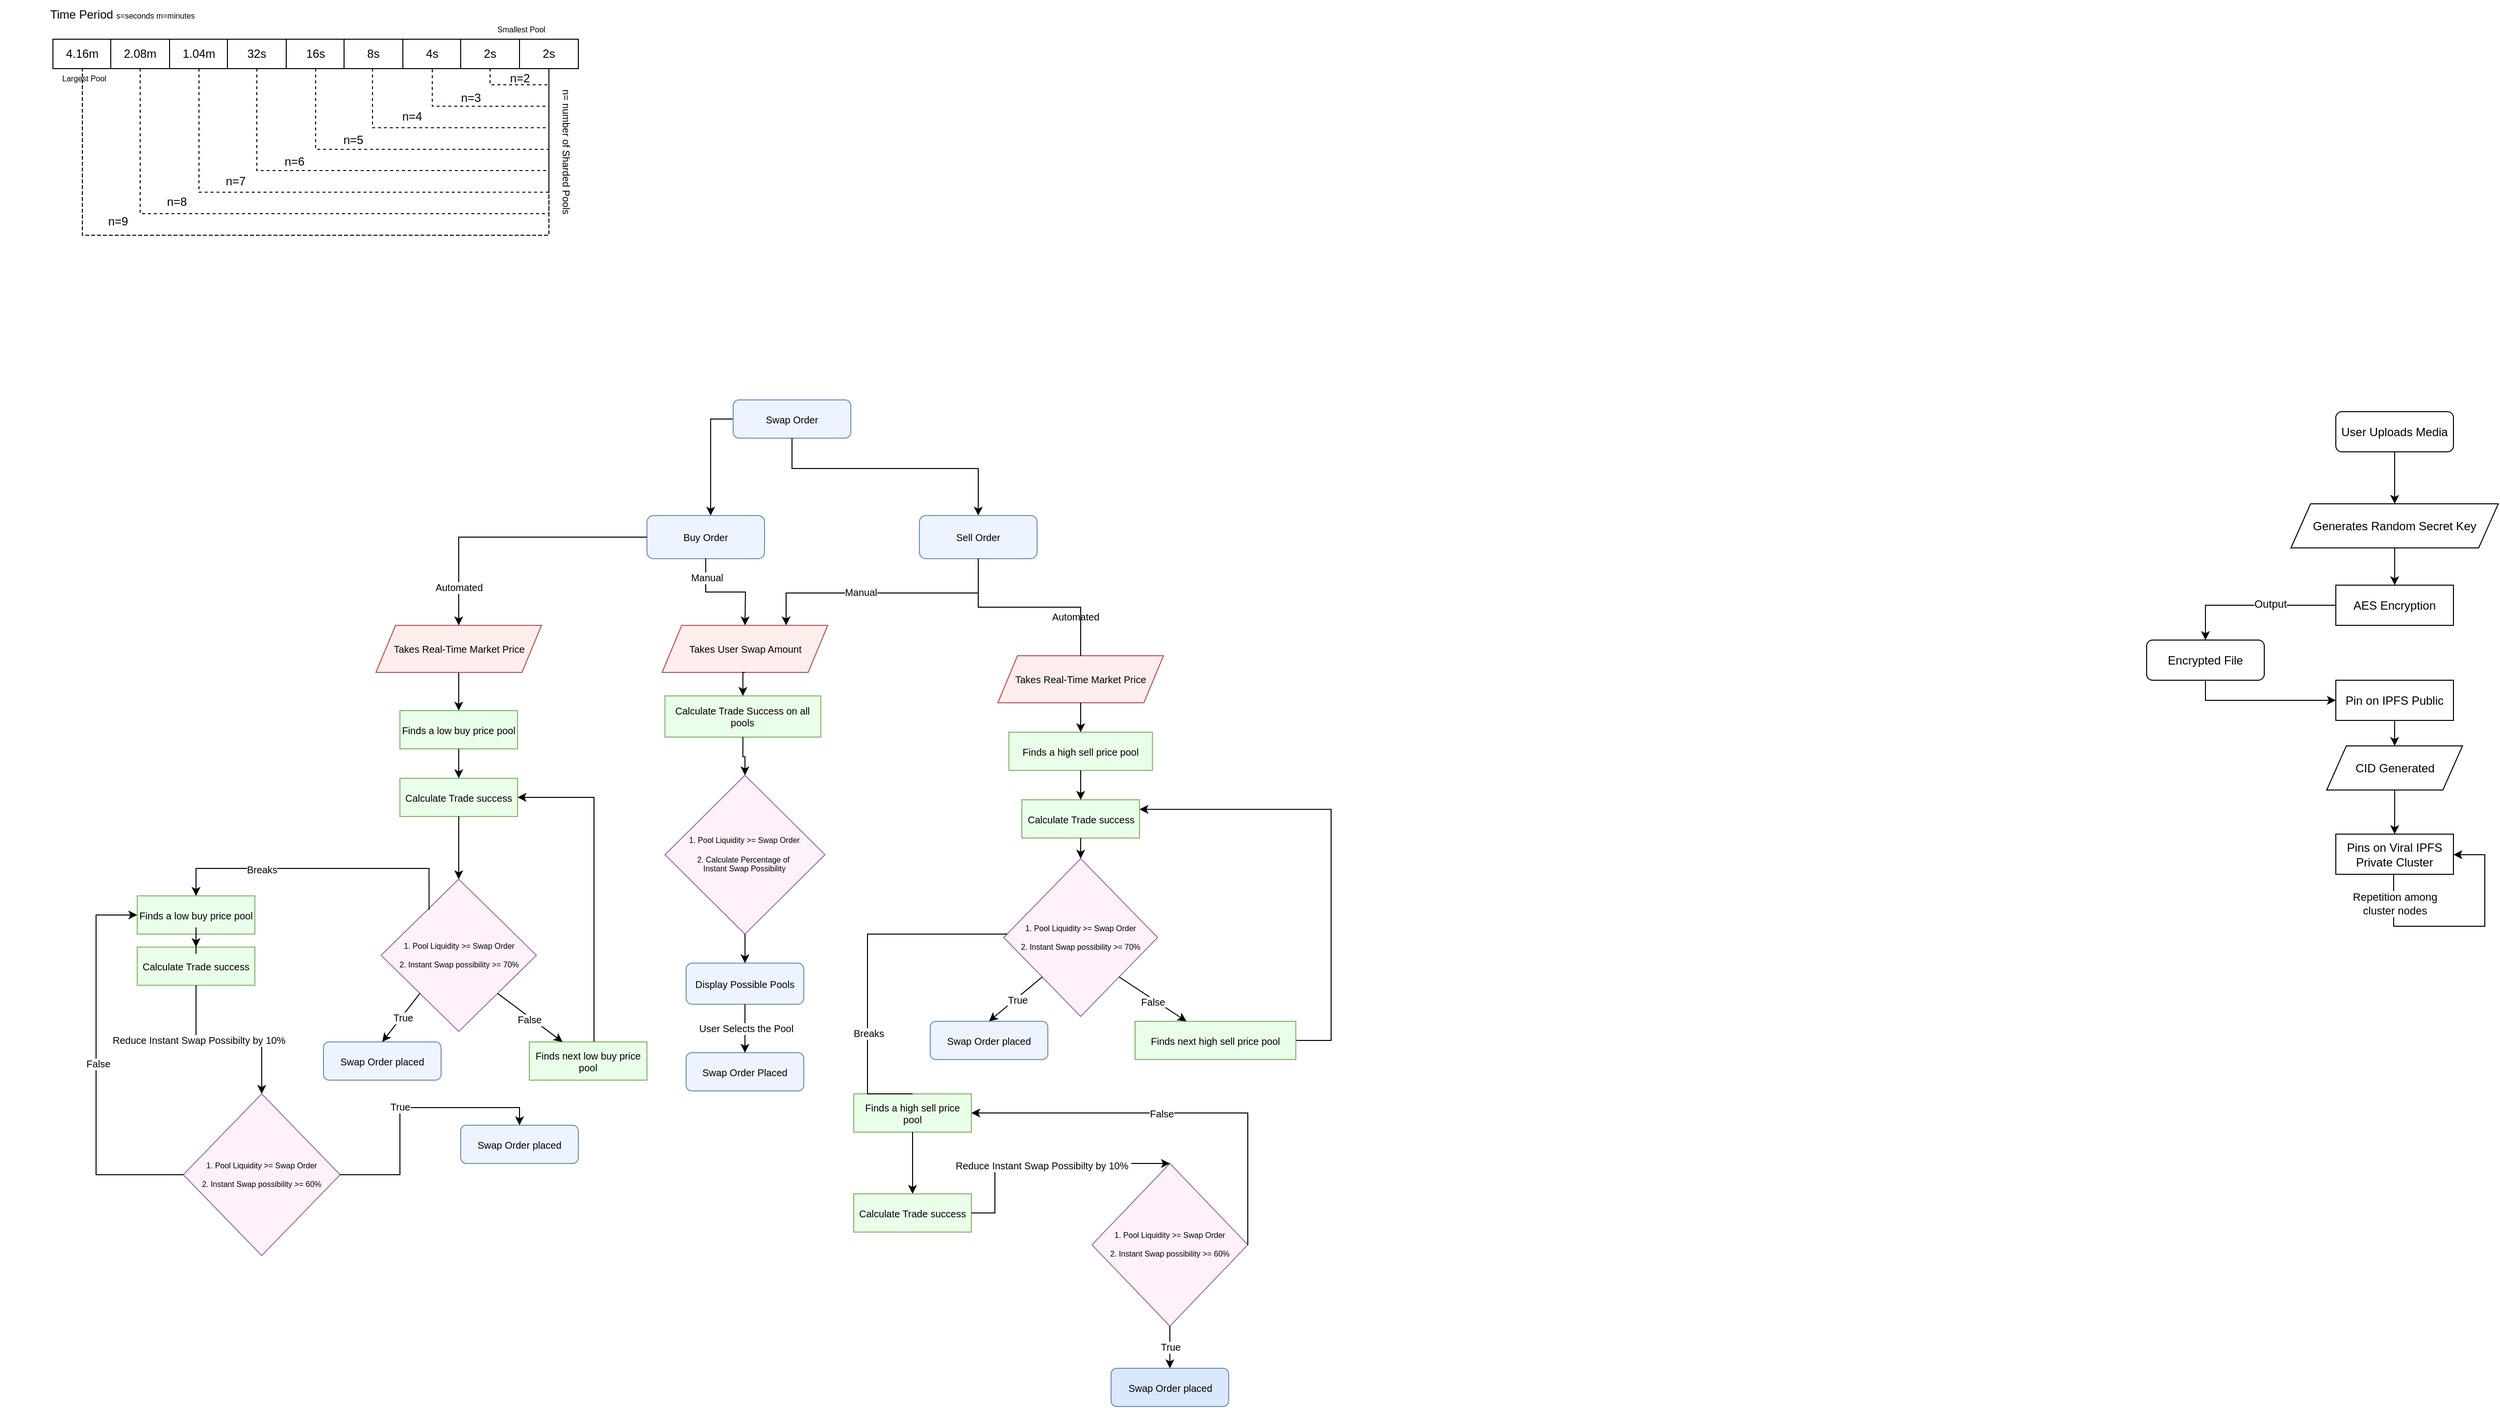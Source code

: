 <mxfile version="16.5.1" type="device"><diagram id="J2kwJdKi-ulCL18LsPcU" name="Page-1"><mxGraphModel dx="1577" dy="992" grid="0" gridSize="10" guides="1" tooltips="1" connect="1" arrows="1" fold="1" page="1" pageScale="1" pageWidth="10000" pageHeight="10000" math="0" shadow="0"><root><mxCell id="0"/><mxCell id="1" parent="0"/><mxCell id="p6wsTPxF0RV3t22LhQW4-65" value="4.16m" style="text;html=1;strokeColor=default;fillColor=default;align=center;verticalAlign=middle;whiteSpace=wrap;rounded=0;" parent="1" vertex="1"><mxGeometry x="254" y="230" width="60" height="30" as="geometry"/></mxCell><mxCell id="p6wsTPxF0RV3t22LhQW4-66" value="2.08m" style="text;html=1;strokeColor=default;fillColor=default;align=center;verticalAlign=middle;whiteSpace=wrap;rounded=0;" parent="1" vertex="1"><mxGeometry x="313" y="230" width="60" height="30" as="geometry"/></mxCell><mxCell id="p6wsTPxF0RV3t22LhQW4-67" value="1.04m" style="text;html=1;strokeColor=default;fillColor=default;align=center;verticalAlign=middle;whiteSpace=wrap;rounded=0;" parent="1" vertex="1"><mxGeometry x="373" y="230" width="60" height="30" as="geometry"/></mxCell><mxCell id="p6wsTPxF0RV3t22LhQW4-68" value="32s" style="text;html=1;strokeColor=default;fillColor=default;align=center;verticalAlign=middle;whiteSpace=wrap;rounded=0;" parent="1" vertex="1"><mxGeometry x="432" y="230" width="60" height="30" as="geometry"/></mxCell><mxCell id="p6wsTPxF0RV3t22LhQW4-69" value="16s" style="text;html=1;strokeColor=default;fillColor=default;align=center;verticalAlign=middle;whiteSpace=wrap;rounded=0;" parent="1" vertex="1"><mxGeometry x="492" y="230" width="60" height="30" as="geometry"/></mxCell><mxCell id="p6wsTPxF0RV3t22LhQW4-70" value="8s" style="text;html=1;strokeColor=default;fillColor=default;align=center;verticalAlign=middle;whiteSpace=wrap;rounded=0;" parent="1" vertex="1"><mxGeometry x="551" y="230" width="60" height="30" as="geometry"/></mxCell><mxCell id="p6wsTPxF0RV3t22LhQW4-71" value="4s" style="text;html=1;align=center;verticalAlign=middle;whiteSpace=wrap;rounded=0;fillColor=default;strokeColor=default;" parent="1" vertex="1"><mxGeometry x="611" y="230" width="60" height="30" as="geometry"/></mxCell><mxCell id="p6wsTPxF0RV3t22LhQW4-72" value="2s" style="text;html=1;strokeColor=default;fillColor=default;align=center;verticalAlign=middle;whiteSpace=wrap;rounded=0;" parent="1" vertex="1"><mxGeometry x="670" y="230" width="60" height="30" as="geometry"/></mxCell><mxCell id="p6wsTPxF0RV3t22LhQW4-73" value="2s" style="text;html=1;strokeColor=default;fillColor=default;align=center;verticalAlign=middle;whiteSpace=wrap;rounded=0;" parent="1" vertex="1"><mxGeometry x="730" y="230" width="60" height="30" as="geometry"/></mxCell><mxCell id="p6wsTPxF0RV3t22LhQW4-78" value="Time Period&amp;nbsp;&lt;font style=&quot;font-size: 8px&quot;&gt;s=seconds m=minutes&lt;/font&gt;" style="text;html=1;strokeColor=none;fillColor=none;align=center;verticalAlign=middle;whiteSpace=wrap;rounded=0;" parent="1" vertex="1"><mxGeometry x="200" y="190" width="250" height="30" as="geometry"/></mxCell><mxCell id="p6wsTPxF0RV3t22LhQW4-98" value="n= number of Sharded Pools" style="text;html=1;strokeColor=none;fillColor=none;align=center;verticalAlign=middle;whiteSpace=wrap;rounded=0;rotation=90;fontSize=10;" parent="1" vertex="1"><mxGeometry x="688" y="330" width="180" height="30" as="geometry"/></mxCell><mxCell id="p6wsTPxF0RV3t22LhQW4-101" value="Largest Pool" style="text;html=1;strokeColor=none;fillColor=none;align=center;verticalAlign=middle;whiteSpace=wrap;rounded=0;fontSize=8;rotation=0;" parent="1" vertex="1"><mxGeometry x="256" y="255.0" width="60" height="30" as="geometry"/></mxCell><mxCell id="p6wsTPxF0RV3t22LhQW4-102" value="Smallest Pool" style="text;html=1;strokeColor=none;fillColor=none;align=center;verticalAlign=middle;whiteSpace=wrap;rounded=0;fontSize=8;rotation=0;" parent="1" vertex="1"><mxGeometry x="702" y="205" width="60" height="30" as="geometry"/></mxCell><mxCell id="p6wsTPxF0RV3t22LhQW4-105" value="" style="group;strokeColor=default;dashed=1;container=0;" parent="1" vertex="1" connectable="0"><mxGeometry x="284" y="260" width="476" height="170" as="geometry"/></mxCell><mxCell id="p6wsTPxF0RV3t22LhQW4-93" style="edgeStyle=orthogonalEdgeStyle;rounded=0;sketch=0;orthogonalLoop=1;jettySize=auto;html=1;entryX=0.5;entryY=1;entryDx=0;entryDy=0;shadow=0;endArrow=none;endFill=0;dashed=1;" parent="1" source="p6wsTPxF0RV3t22LhQW4-65" target="p6wsTPxF0RV3t22LhQW4-73" edge="1"><mxGeometry relative="1" as="geometry"><Array as="points"><mxPoint x="284" y="430"/><mxPoint x="760" y="430"/></Array></mxGeometry></mxCell><mxCell id="p6wsTPxF0RV3t22LhQW4-92" style="edgeStyle=orthogonalEdgeStyle;rounded=0;sketch=0;orthogonalLoop=1;jettySize=auto;html=1;entryX=0.5;entryY=1;entryDx=0;entryDy=0;shadow=0;endArrow=none;endFill=0;dashed=1;" parent="1" source="p6wsTPxF0RV3t22LhQW4-66" target="p6wsTPxF0RV3t22LhQW4-73" edge="1"><mxGeometry relative="1" as="geometry"><Array as="points"><mxPoint x="343" y="408.065"/><mxPoint x="760" y="408.065"/></Array></mxGeometry></mxCell><mxCell id="p6wsTPxF0RV3t22LhQW4-91" style="edgeStyle=orthogonalEdgeStyle;rounded=0;sketch=0;orthogonalLoop=1;jettySize=auto;html=1;entryX=0.5;entryY=1;entryDx=0;entryDy=0;shadow=0;endArrow=none;endFill=0;dashed=1;" parent="1" source="p6wsTPxF0RV3t22LhQW4-67" target="p6wsTPxF0RV3t22LhQW4-73" edge="1"><mxGeometry relative="1" as="geometry"><Array as="points"><mxPoint x="403" y="386.129"/><mxPoint x="760" y="386.129"/></Array></mxGeometry></mxCell><mxCell id="p6wsTPxF0RV3t22LhQW4-89" style="edgeStyle=orthogonalEdgeStyle;rounded=0;orthogonalLoop=1;jettySize=auto;html=1;endArrow=none;endFill=0;shadow=0;sketch=0;entryX=0.5;entryY=1;entryDx=0;entryDy=0;dashed=1;" parent="1" source="p6wsTPxF0RV3t22LhQW4-68" target="p6wsTPxF0RV3t22LhQW4-73" edge="1"><mxGeometry relative="1" as="geometry"><mxPoint x="760" y="221.613" as="targetPoint"/><Array as="points"><mxPoint x="462" y="363.962"/><mxPoint x="760" y="363.962"/></Array></mxGeometry></mxCell><mxCell id="p6wsTPxF0RV3t22LhQW4-86" style="edgeStyle=orthogonalEdgeStyle;rounded=0;orthogonalLoop=1;jettySize=auto;html=1;endArrow=none;endFill=0;shadow=0;sketch=0;entryX=0.5;entryY=1;entryDx=0;entryDy=0;dashed=1;" parent="1" source="p6wsTPxF0RV3t22LhQW4-69" target="p6wsTPxF0RV3t22LhQW4-73" edge="1"><mxGeometry relative="1" as="geometry"><mxPoint x="760" y="221.613" as="targetPoint"/><Array as="points"><mxPoint x="522" y="342.385"/><mxPoint x="760" y="342.385"/></Array></mxGeometry></mxCell><mxCell id="p6wsTPxF0RV3t22LhQW4-83" style="edgeStyle=orthogonalEdgeStyle;rounded=0;orthogonalLoop=1;jettySize=auto;html=1;entryX=0.5;entryY=1;entryDx=0;entryDy=0;endArrow=none;endFill=0;shadow=0;sketch=0;dashed=1;" parent="1" source="p6wsTPxF0RV3t22LhQW4-70" target="p6wsTPxF0RV3t22LhQW4-73" edge="1"><mxGeometry relative="1" as="geometry"><Array as="points"><mxPoint x="580" y="320.323"/><mxPoint x="760" y="320.323"/></Array></mxGeometry></mxCell><mxCell id="p6wsTPxF0RV3t22LhQW4-79" style="edgeStyle=orthogonalEdgeStyle;rounded=0;orthogonalLoop=1;jettySize=auto;html=1;entryX=0.5;entryY=1;entryDx=0;entryDy=0;endArrow=none;endFill=0;dashed=1;" parent="1" source="p6wsTPxF0RV3t22LhQW4-73" target="p6wsTPxF0RV3t22LhQW4-72" edge="1"><mxGeometry relative="1" as="geometry"><Array as="points"><mxPoint x="760" y="276.452"/><mxPoint x="700" y="276.452"/></Array></mxGeometry></mxCell><mxCell id="p6wsTPxF0RV3t22LhQW4-81" style="edgeStyle=orthogonalEdgeStyle;rounded=0;orthogonalLoop=1;jettySize=auto;html=1;entryX=0.5;entryY=1;entryDx=0;entryDy=0;endArrow=none;endFill=0;shadow=0;sketch=0;dashed=1;" parent="1" source="p6wsTPxF0RV3t22LhQW4-73" target="p6wsTPxF0RV3t22LhQW4-71" edge="1"><mxGeometry relative="1" as="geometry"><Array as="points"><mxPoint x="760" y="298.387"/><mxPoint x="641" y="298.387"/></Array></mxGeometry></mxCell><mxCell id="p6wsTPxF0RV3t22LhQW4-80" value="n=2" style="text;html=1;align=center;verticalAlign=middle;resizable=0;points=[];autosize=1;strokeColor=none;fillColor=none;" parent="1" vertex="1"><mxGeometry x="710" y="260" width="40" height="20" as="geometry"/></mxCell><mxCell id="p6wsTPxF0RV3t22LhQW4-82" value="n=3" style="text;html=1;align=center;verticalAlign=middle;resizable=0;points=[];autosize=1;strokeColor=none;fillColor=none;" parent="1" vertex="1"><mxGeometry x="660" y="279.614" width="40" height="20" as="geometry"/></mxCell><mxCell id="p6wsTPxF0RV3t22LhQW4-84" value="n=4" style="text;html=1;align=center;verticalAlign=middle;resizable=0;points=[];autosize=1;strokeColor=none;fillColor=none;" parent="1" vertex="1"><mxGeometry x="600" y="299.232" width="40" height="20" as="geometry"/></mxCell><mxCell id="p6wsTPxF0RV3t22LhQW4-87" value="n=5" style="text;html=1;align=center;verticalAlign=middle;resizable=0;points=[];autosize=1;strokeColor=none;fillColor=none;" parent="1" vertex="1"><mxGeometry x="540" y="323.191" width="40" height="20" as="geometry"/></mxCell><mxCell id="p6wsTPxF0RV3t22LhQW4-94" value="n=7" style="text;html=1;align=center;verticalAlign=middle;resizable=0;points=[];autosize=1;strokeColor=none;fillColor=none;" parent="1" vertex="1"><mxGeometry x="420" y="364.617" width="40" height="20" as="geometry"/></mxCell><mxCell id="p6wsTPxF0RV3t22LhQW4-95" value="n=6" style="text;html=1;align=center;verticalAlign=middle;resizable=0;points=[];autosize=1;strokeColor=none;fillColor=none;" parent="1" vertex="1"><mxGeometry x="480" y="345.001" width="40" height="20" as="geometry"/></mxCell><mxCell id="p6wsTPxF0RV3t22LhQW4-96" value="n=8" style="text;html=1;align=center;verticalAlign=middle;resizable=0;points=[];autosize=1;strokeColor=none;fillColor=none;" parent="1" vertex="1"><mxGeometry x="360" y="385.536" width="40" height="20" as="geometry"/></mxCell><mxCell id="p6wsTPxF0RV3t22LhQW4-97" value="n=9" style="text;html=1;align=center;verticalAlign=middle;resizable=0;points=[];autosize=1;strokeColor=none;fillColor=none;" parent="1" vertex="1"><mxGeometry x="300" y="406.336" width="40" height="20" as="geometry"/></mxCell><mxCell id="42P4s3bJFds0Ov3ZE4D--145" value="" style="group" parent="1" vertex="1" connectable="0"><mxGeometry x="298" y="598" width="1260" height="1027" as="geometry"/></mxCell><mxCell id="42P4s3bJFds0Ov3ZE4D--1" value="&lt;span style=&quot;font-size: 10px&quot;&gt;Buy Order&lt;/span&gt;" style="rounded=1;whiteSpace=wrap;html=1;fillColor=#EDF4FF;strokeColor=#6c8ebf;" parent="42P4s3bJFds0Ov3ZE4D--145" vertex="1"><mxGeometry x="562" y="118" width="120" height="44" as="geometry"/></mxCell><mxCell id="42P4s3bJFds0Ov3ZE4D--11" style="edgeStyle=orthogonalEdgeStyle;rounded=0;orthogonalLoop=1;jettySize=auto;html=1;fontSize=10;startArrow=classic;startFill=1;endArrow=none;endFill=0;" parent="42P4s3bJFds0Ov3ZE4D--145" target="42P4s3bJFds0Ov3ZE4D--1" edge="1"><mxGeometry relative="1" as="geometry"><mxPoint x="662.03" y="230" as="sourcePoint"/></mxGeometry></mxCell><mxCell id="42P4s3bJFds0Ov3ZE4D--13" value="Manual" style="edgeLabel;html=1;align=center;verticalAlign=middle;resizable=0;points=[];fontSize=10;" parent="42P4s3bJFds0Ov3ZE4D--11" vertex="1" connectable="0"><mxGeometry x="-0.652" relative="1" as="geometry"><mxPoint x="-40" y="-30" as="offset"/></mxGeometry></mxCell><mxCell id="42P4s3bJFds0Ov3ZE4D--14" value="Finds a low buy price pool" style="rounded=0;whiteSpace=wrap;html=1;fontSize=10;fillColor=#EAFFE9;strokeColor=#82b366;" parent="42P4s3bJFds0Ov3ZE4D--145" vertex="1"><mxGeometry x="310" y="317" width="120" height="39" as="geometry"/></mxCell><mxCell id="42P4s3bJFds0Ov3ZE4D--20" style="edgeStyle=elbowEdgeStyle;rounded=0;orthogonalLoop=1;jettySize=auto;html=1;fontSize=10;startArrow=none;startFill=0;endArrow=classic;endFill=1;" parent="42P4s3bJFds0Ov3ZE4D--145" source="42P4s3bJFds0Ov3ZE4D--18" target="42P4s3bJFds0Ov3ZE4D--1" edge="1"><mxGeometry relative="1" as="geometry"><mxPoint x="622" y="118" as="targetPoint"/><Array as="points"><mxPoint x="627" y="65"/></Array></mxGeometry></mxCell><mxCell id="42P4s3bJFds0Ov3ZE4D--18" value="Swap Order" style="rounded=1;whiteSpace=wrap;html=1;fontSize=10;fillColor=#EDF4FF;strokeColor=#6c8ebf;" parent="42P4s3bJFds0Ov3ZE4D--145" vertex="1"><mxGeometry x="650" width="120" height="39" as="geometry"/></mxCell><mxCell id="42P4s3bJFds0Ov3ZE4D--23" value="&lt;span style=&quot;font-size: 10px&quot;&gt;Sell Order&lt;/span&gt;" style="rounded=1;whiteSpace=wrap;html=1;fillColor=#EDF4FF;strokeColor=#6c8ebf;" parent="42P4s3bJFds0Ov3ZE4D--145" vertex="1"><mxGeometry x="840" y="118" width="120" height="44" as="geometry"/></mxCell><mxCell id="42P4s3bJFds0Ov3ZE4D--25" style="edgeStyle=orthogonalEdgeStyle;rounded=0;orthogonalLoop=1;jettySize=auto;html=1;fontSize=10;startArrow=none;startFill=0;endArrow=classic;endFill=1;elbow=vertical;" parent="42P4s3bJFds0Ov3ZE4D--145" source="42P4s3bJFds0Ov3ZE4D--18" target="42P4s3bJFds0Ov3ZE4D--23" edge="1"><mxGeometry relative="1" as="geometry"><Array as="points"><mxPoint x="710" y="70"/><mxPoint x="900" y="70"/></Array></mxGeometry></mxCell><mxCell id="42P4s3bJFds0Ov3ZE4D--26" value="Calculate Trade success" style="rounded=0;whiteSpace=wrap;html=1;fontSize=10;fillColor=#EAFFE9;strokeColor=#82b366;" parent="42P4s3bJFds0Ov3ZE4D--145" vertex="1"><mxGeometry x="310" y="386" width="120" height="39" as="geometry"/></mxCell><mxCell id="42P4s3bJFds0Ov3ZE4D--28" style="rounded=0;orthogonalLoop=1;jettySize=auto;html=1;fontSize=10;startArrow=none;startFill=0;endArrow=classic;endFill=1;" parent="42P4s3bJFds0Ov3ZE4D--145" source="42P4s3bJFds0Ov3ZE4D--14" target="42P4s3bJFds0Ov3ZE4D--26" edge="1"><mxGeometry relative="1" as="geometry"/></mxCell><mxCell id="42P4s3bJFds0Ov3ZE4D--37" value="Swap Order placed" style="rounded=1;whiteSpace=wrap;html=1;fontSize=10;fillColor=#EDF4FF;strokeColor=#6c8ebf;" parent="42P4s3bJFds0Ov3ZE4D--145" vertex="1"><mxGeometry x="232" y="655" width="120" height="39" as="geometry"/></mxCell><mxCell id="42P4s3bJFds0Ov3ZE4D--39" style="edgeStyle=orthogonalEdgeStyle;rounded=0;orthogonalLoop=1;jettySize=auto;html=1;entryX=1;entryY=0.5;entryDx=0;entryDy=0;fontSize=10;startArrow=none;startFill=0;endArrow=classic;endFill=1;elbow=vertical;exitX=0.5;exitY=0;exitDx=0;exitDy=0;" parent="42P4s3bJFds0Ov3ZE4D--145" source="42P4s3bJFds0Ov3ZE4D--38" target="42P4s3bJFds0Ov3ZE4D--26" edge="1"><mxGeometry relative="1" as="geometry"><Array as="points"><mxPoint x="502" y="675"/><mxPoint x="508" y="675"/><mxPoint x="508" y="406"/></Array></mxGeometry></mxCell><mxCell id="42P4s3bJFds0Ov3ZE4D--38" value="Finds next low buy price pool" style="rounded=0;whiteSpace=wrap;html=1;fontSize=10;fillColor=#EAFFE9;strokeColor=#82b366;" parent="42P4s3bJFds0Ov3ZE4D--145" vertex="1"><mxGeometry x="442" y="655" width="120" height="39" as="geometry"/></mxCell><mxCell id="42P4s3bJFds0Ov3ZE4D--51" value="Finds a low buy price pool" style="rounded=0;whiteSpace=wrap;html=1;fontSize=10;fillColor=#EAFFE9;strokeColor=#82b366;" parent="42P4s3bJFds0Ov3ZE4D--145" vertex="1"><mxGeometry x="42" y="506" width="120" height="39" as="geometry"/></mxCell><mxCell id="42P4s3bJFds0Ov3ZE4D--54" value="Calculate Trade success" style="rounded=0;whiteSpace=wrap;html=1;fontSize=10;fillColor=#EAFFE9;strokeColor=#82b366;" parent="42P4s3bJFds0Ov3ZE4D--145" vertex="1"><mxGeometry x="42" y="558.25" width="120" height="39" as="geometry"/></mxCell><mxCell id="42P4s3bJFds0Ov3ZE4D--63" value="" style="edgeStyle=orthogonalEdgeStyle;rounded=0;orthogonalLoop=1;jettySize=auto;html=1;fontSize=6;startArrow=none;startFill=0;endArrow=classic;endFill=1;elbow=vertical;" parent="42P4s3bJFds0Ov3ZE4D--145" source="42P4s3bJFds0Ov3ZE4D--51" target="42P4s3bJFds0Ov3ZE4D--54" edge="1"><mxGeometry relative="1" as="geometry"/></mxCell><mxCell id="42P4s3bJFds0Ov3ZE4D--59" value="Swap Order placed" style="rounded=1;whiteSpace=wrap;html=1;fontSize=10;fillColor=#EDF4FF;strokeColor=#6c8ebf;" parent="42P4s3bJFds0Ov3ZE4D--145" vertex="1"><mxGeometry x="372" y="740" width="120" height="39" as="geometry"/></mxCell><mxCell id="42P4s3bJFds0Ov3ZE4D--72" value="Calculate Trade Success on all pools" style="rounded=0;whiteSpace=wrap;html=1;fontSize=10;fillColor=#EAFFE9;strokeColor=#82b366;" parent="42P4s3bJFds0Ov3ZE4D--145" vertex="1"><mxGeometry x="580.38" y="302" width="159" height="42" as="geometry"/></mxCell><mxCell id="42P4s3bJFds0Ov3ZE4D--75" value="Display Possible Pools" style="rounded=1;whiteSpace=wrap;html=1;fontSize=10;fillColor=#EDF4FF;strokeColor=#6c8ebf;" parent="42P4s3bJFds0Ov3ZE4D--145" vertex="1"><mxGeometry x="602" y="574.67" width="120" height="42" as="geometry"/></mxCell><mxCell id="42P4s3bJFds0Ov3ZE4D--79" value="Swap Order Placed" style="whiteSpace=wrap;html=1;fontSize=10;rounded=1;fillColor=#EDF4FF;strokeColor=#6c8ebf;" parent="42P4s3bJFds0Ov3ZE4D--145" vertex="1"><mxGeometry x="602" y="666" width="120" height="39" as="geometry"/></mxCell><mxCell id="42P4s3bJFds0Ov3ZE4D--80" value="" style="edgeStyle=orthogonalEdgeStyle;rounded=0;orthogonalLoop=1;jettySize=auto;html=1;fontSize=6;startArrow=none;startFill=0;endArrow=classic;endFill=1;elbow=vertical;" parent="42P4s3bJFds0Ov3ZE4D--145" source="42P4s3bJFds0Ov3ZE4D--75" target="42P4s3bJFds0Ov3ZE4D--79" edge="1"><mxGeometry relative="1" as="geometry"/></mxCell><mxCell id="42P4s3bJFds0Ov3ZE4D--81" value="User Selects the Pool" style="edgeLabel;html=1;align=center;verticalAlign=middle;resizable=0;points=[];fontSize=10;" parent="42P4s3bJFds0Ov3ZE4D--80" vertex="1" connectable="0"><mxGeometry x="-0.01" y="1" relative="1" as="geometry"><mxPoint as="offset"/></mxGeometry></mxCell><mxCell id="42P4s3bJFds0Ov3ZE4D--87" value="Automated" style="edgeLabel;html=1;align=center;verticalAlign=middle;resizable=0;points=[];fontSize=10;" parent="42P4s3bJFds0Ov3ZE4D--145" vertex="1" connectable="0"><mxGeometry x="999" y="221.003" as="geometry"/></mxCell><mxCell id="42P4s3bJFds0Ov3ZE4D--94" value="Finds a high sell price pool" style="rounded=0;whiteSpace=wrap;html=1;fontSize=10;fillColor=#EAFFE9;strokeColor=#82b366;" parent="42P4s3bJFds0Ov3ZE4D--145" vertex="1"><mxGeometry x="931.25" y="339" width="146.5" height="39" as="geometry"/></mxCell><mxCell id="42P4s3bJFds0Ov3ZE4D--100" value="Calculate Trade success" style="rounded=0;whiteSpace=wrap;html=1;fontSize=10;fillColor=#EAFFE9;strokeColor=#82b366;" parent="42P4s3bJFds0Ov3ZE4D--145" vertex="1"><mxGeometry x="944.5" y="408" width="120" height="39" as="geometry"/></mxCell><mxCell id="42P4s3bJFds0Ov3ZE4D--93" style="rounded=0;orthogonalLoop=1;jettySize=auto;html=1;fontSize=10;startArrow=none;startFill=0;endArrow=classic;endFill=1;" parent="42P4s3bJFds0Ov3ZE4D--145" source="42P4s3bJFds0Ov3ZE4D--94" target="42P4s3bJFds0Ov3ZE4D--100" edge="1"><mxGeometry relative="1" as="geometry"/></mxCell><mxCell id="42P4s3bJFds0Ov3ZE4D--101" value="Swap Order placed" style="rounded=1;whiteSpace=wrap;html=1;fontSize=10;fillColor=#EDF4FF;strokeColor=#6c8ebf;" parent="42P4s3bJFds0Ov3ZE4D--145" vertex="1"><mxGeometry x="851" y="634" width="120" height="39" as="geometry"/></mxCell><mxCell id="42P4s3bJFds0Ov3ZE4D--143" style="edgeStyle=orthogonalEdgeStyle;rounded=0;orthogonalLoop=1;jettySize=auto;html=1;entryX=1;entryY=0.25;entryDx=0;entryDy=0;fontSize=8;startArrow=none;startFill=0;endArrow=classic;endFill=1;elbow=vertical;" parent="42P4s3bJFds0Ov3ZE4D--145" source="42P4s3bJFds0Ov3ZE4D--103" target="42P4s3bJFds0Ov3ZE4D--100" edge="1"><mxGeometry relative="1" as="geometry"><Array as="points"><mxPoint x="1260" y="654"/><mxPoint x="1260" y="418"/></Array></mxGeometry></mxCell><mxCell id="42P4s3bJFds0Ov3ZE4D--103" value="Finds next high sell price pool" style="rounded=0;whiteSpace=wrap;html=1;fontSize=10;fillColor=#EAFFE9;strokeColor=#82b366;" parent="42P4s3bJFds0Ov3ZE4D--145" vertex="1"><mxGeometry x="1060" y="634" width="164" height="39" as="geometry"/></mxCell><mxCell id="42P4s3bJFds0Ov3ZE4D--111" value="Finds a high sell price pool" style="rounded=0;whiteSpace=wrap;html=1;fontSize=10;fillColor=#EAFFE9;strokeColor=#82b366;" parent="42P4s3bJFds0Ov3ZE4D--145" vertex="1"><mxGeometry x="773" y="708" width="120" height="39" as="geometry"/></mxCell><mxCell id="42P4s3bJFds0Ov3ZE4D--114" value="Calculate Trade success" style="rounded=0;whiteSpace=wrap;html=1;fontSize=10;fillColor=#EAFFE9;strokeColor=#82b366;" parent="42P4s3bJFds0Ov3ZE4D--145" vertex="1"><mxGeometry x="773" y="810" width="120" height="39" as="geometry"/></mxCell><mxCell id="42P4s3bJFds0Ov3ZE4D--110" value="" style="edgeStyle=orthogonalEdgeStyle;rounded=0;orthogonalLoop=1;jettySize=auto;html=1;fontSize=6;startArrow=none;startFill=0;endArrow=classic;endFill=1;elbow=vertical;" parent="42P4s3bJFds0Ov3ZE4D--145" source="42P4s3bJFds0Ov3ZE4D--111" target="42P4s3bJFds0Ov3ZE4D--114" edge="1"><mxGeometry relative="1" as="geometry"/></mxCell><mxCell id="42P4s3bJFds0Ov3ZE4D--117" value="Swap Order placed" style="rounded=1;whiteSpace=wrap;html=1;fontSize=10;fillColor=#dae8fc;strokeColor=#6c8ebf;" parent="42P4s3bJFds0Ov3ZE4D--145" vertex="1"><mxGeometry x="1035.5" y="988" width="120" height="39" as="geometry"/></mxCell><mxCell id="42P4s3bJFds0Ov3ZE4D--130" style="edgeStyle=orthogonalEdgeStyle;rounded=0;orthogonalLoop=1;jettySize=auto;html=1;entryX=0.5;entryY=0;entryDx=0;entryDy=0;fontSize=10;startArrow=none;startFill=0;endArrow=classic;endFill=1;elbow=vertical;" parent="42P4s3bJFds0Ov3ZE4D--145" source="42P4s3bJFds0Ov3ZE4D--129" target="42P4s3bJFds0Ov3ZE4D--14" edge="1"><mxGeometry relative="1" as="geometry"/></mxCell><mxCell id="42P4s3bJFds0Ov3ZE4D--129" value="&lt;span&gt;Takes Real-Time Market Price&lt;/span&gt;" style="shape=parallelogram;perimeter=parallelogramPerimeter;whiteSpace=wrap;html=1;fixedSize=1;rounded=0;fontSize=10;fillColor=#FFEDED;strokeColor=#b85450;" parent="42P4s3bJFds0Ov3ZE4D--145" vertex="1"><mxGeometry x="285.5" y="230" width="169" height="48" as="geometry"/></mxCell><mxCell id="42P4s3bJFds0Ov3ZE4D--7" style="edgeStyle=orthogonalEdgeStyle;rounded=0;orthogonalLoop=1;jettySize=auto;html=1;fontSize=10;entryX=0.5;entryY=0;entryDx=0;entryDy=0;" parent="42P4s3bJFds0Ov3ZE4D--145" source="42P4s3bJFds0Ov3ZE4D--1" target="42P4s3bJFds0Ov3ZE4D--129" edge="1"><mxGeometry relative="1" as="geometry"><mxPoint x="370" y="243" as="targetPoint"/></mxGeometry></mxCell><mxCell id="42P4s3bJFds0Ov3ZE4D--9" value="Automated" style="edgeLabel;html=1;align=center;verticalAlign=middle;resizable=0;points=[];fontSize=10;" parent="42P4s3bJFds0Ov3ZE4D--7" vertex="1" connectable="0"><mxGeometry x="0.722" relative="1" as="geometry"><mxPoint as="offset"/></mxGeometry></mxCell><mxCell id="42P4s3bJFds0Ov3ZE4D--131" value="&lt;div style=&quot;font-size: 8px&quot;&gt;&lt;font style=&quot;font-size: 8px&quot;&gt;1. Pool Liquidity &amp;gt;= Swap Order&lt;/font&gt;&lt;/div&gt;&lt;div style=&quot;font-size: 8px&quot;&gt;&lt;font style=&quot;font-size: 8px&quot;&gt;&lt;br&gt;&lt;/font&gt;&lt;/div&gt;&lt;div style=&quot;font-size: 8px&quot;&gt;&lt;font style=&quot;font-size: 8px&quot;&gt;2. Instant Swap possibility &amp;gt;= 70%&lt;/font&gt;&lt;/div&gt;" style="rhombus;whiteSpace=wrap;html=1;rounded=0;fontSize=10;align=center;fillColor=#FFF1FA;strokeColor=#9673a6;" parent="42P4s3bJFds0Ov3ZE4D--145" vertex="1"><mxGeometry x="290.75" y="489" width="158.5" height="155.33" as="geometry"/></mxCell><mxCell id="42P4s3bJFds0Ov3ZE4D--41" value="" style="edgeStyle=orthogonalEdgeStyle;rounded=0;orthogonalLoop=1;jettySize=auto;html=1;fontSize=10;startArrow=none;startFill=0;endArrow=classic;endFill=1;elbow=vertical;entryX=0.5;entryY=0;entryDx=0;entryDy=0;" parent="42P4s3bJFds0Ov3ZE4D--145" source="42P4s3bJFds0Ov3ZE4D--26" target="42P4s3bJFds0Ov3ZE4D--131" edge="1"><mxGeometry relative="1" as="geometry"><mxPoint x="370" y="452.0" as="targetPoint"/></mxGeometry></mxCell><mxCell id="42P4s3bJFds0Ov3ZE4D--31" style="edgeStyle=none;rounded=0;orthogonalLoop=1;jettySize=auto;html=1;fontSize=10;startArrow=none;startFill=0;endArrow=classic;endFill=1;exitX=0;exitY=1;exitDx=0;exitDy=0;entryX=0.5;entryY=0;entryDx=0;entryDy=0;" parent="42P4s3bJFds0Ov3ZE4D--145" source="42P4s3bJFds0Ov3ZE4D--131" target="42P4s3bJFds0Ov3ZE4D--37" edge="1"><mxGeometry relative="1" as="geometry"><mxPoint x="276" y="557" as="targetPoint"/><mxPoint x="340.0" y="497.5" as="sourcePoint"/></mxGeometry></mxCell><mxCell id="42P4s3bJFds0Ov3ZE4D--34" value="True" style="edgeLabel;html=1;align=center;verticalAlign=middle;resizable=0;points=[];fontSize=10;" parent="42P4s3bJFds0Ov3ZE4D--31" vertex="1" connectable="0"><mxGeometry x="-0.035" y="1" relative="1" as="geometry"><mxPoint as="offset"/></mxGeometry></mxCell><mxCell id="42P4s3bJFds0Ov3ZE4D--32" style="edgeStyle=none;rounded=0;orthogonalLoop=1;jettySize=auto;html=1;fontSize=10;startArrow=none;startFill=0;endArrow=classic;endFill=1;exitX=1;exitY=1;exitDx=0;exitDy=0;" parent="42P4s3bJFds0Ov3ZE4D--145" source="42P4s3bJFds0Ov3ZE4D--131" target="42P4s3bJFds0Ov3ZE4D--38" edge="1"><mxGeometry relative="1" as="geometry"><mxPoint x="451" y="562" as="targetPoint"/><mxPoint x="400.0" y="497.5" as="sourcePoint"/></mxGeometry></mxCell><mxCell id="42P4s3bJFds0Ov3ZE4D--35" value="False" style="edgeLabel;html=1;align=center;verticalAlign=middle;resizable=0;points=[];fontSize=10;" parent="42P4s3bJFds0Ov3ZE4D--32" vertex="1" connectable="0"><mxGeometry x="0.016" y="-2" relative="1" as="geometry"><mxPoint as="offset"/></mxGeometry></mxCell><mxCell id="42P4s3bJFds0Ov3ZE4D--46" style="edgeStyle=orthogonalEdgeStyle;rounded=0;orthogonalLoop=1;jettySize=auto;html=1;fontSize=6;startArrow=none;startFill=0;endArrow=classic;endFill=1;elbow=vertical;entryX=0.5;entryY=0;entryDx=0;entryDy=0;exitX=0.309;exitY=0.202;exitDx=0;exitDy=0;exitPerimeter=0;" parent="42P4s3bJFds0Ov3ZE4D--145" source="42P4s3bJFds0Ov3ZE4D--131" target="42P4s3bJFds0Ov3ZE4D--51" edge="1"><mxGeometry relative="1" as="geometry"><mxPoint x="164" y="627.0" as="targetPoint"/><mxPoint x="337" y="478" as="sourcePoint"/><Array as="points"><mxPoint x="340" y="478"/><mxPoint x="102" y="478"/></Array></mxGeometry></mxCell><mxCell id="42P4s3bJFds0Ov3ZE4D--49" value="Breaks" style="edgeLabel;html=1;align=center;verticalAlign=middle;resizable=0;points=[];fontSize=10;" parent="42P4s3bJFds0Ov3ZE4D--46" vertex="1" connectable="0"><mxGeometry x="0.383" y="1" relative="1" as="geometry"><mxPoint as="offset"/></mxGeometry></mxCell><mxCell id="42P4s3bJFds0Ov3ZE4D--132" value="&lt;div style=&quot;font-size: 8px&quot;&gt;&lt;div&gt;1. Pool Liquidity &amp;gt;= Swap Order&lt;/div&gt;&lt;div&gt;&lt;br&gt;&lt;/div&gt;&lt;div&gt;2. Instant Swap possibility &amp;gt;= 60%&lt;/div&gt;&lt;/div&gt;" style="rhombus;whiteSpace=wrap;html=1;rounded=0;fontSize=10;align=center;fillColor=#FFF1FA;strokeColor=#9673a6;" parent="42P4s3bJFds0Ov3ZE4D--145" vertex="1"><mxGeometry x="89" y="708" width="160" height="165" as="geometry"/></mxCell><mxCell id="42P4s3bJFds0Ov3ZE4D--64" value="" style="edgeStyle=orthogonalEdgeStyle;rounded=0;orthogonalLoop=1;jettySize=auto;html=1;fontSize=6;startArrow=none;startFill=0;endArrow=classic;endFill=1;elbow=vertical;entryX=0;entryY=0.5;entryDx=0;entryDy=0;exitX=0;exitY=0.5;exitDx=0;exitDy=0;" parent="42P4s3bJFds0Ov3ZE4D--145" source="42P4s3bJFds0Ov3ZE4D--132" target="42P4s3bJFds0Ov3ZE4D--51" edge="1"><mxGeometry relative="1" as="geometry"><mxPoint x="188" y="787.452" as="sourcePoint"/><Array as="points"><mxPoint y="790"/><mxPoint y="526"/></Array></mxGeometry></mxCell><mxCell id="42P4s3bJFds0Ov3ZE4D--65" value="False" style="edgeLabel;html=1;align=center;verticalAlign=middle;resizable=0;points=[];fontSize=10;" parent="42P4s3bJFds0Ov3ZE4D--64" vertex="1" connectable="0"><mxGeometry x="0.069" relative="1" as="geometry"><mxPoint x="2" y="9" as="offset"/></mxGeometry></mxCell><mxCell id="42P4s3bJFds0Ov3ZE4D--61" value="" style="edgeStyle=orthogonalEdgeStyle;rounded=0;orthogonalLoop=1;jettySize=auto;html=1;fontSize=6;startArrow=none;startFill=0;endArrow=classic;endFill=1;elbow=vertical;entryX=0.5;entryY=0;entryDx=0;entryDy=0;" parent="42P4s3bJFds0Ov3ZE4D--145" source="42P4s3bJFds0Ov3ZE4D--54" target="42P4s3bJFds0Ov3ZE4D--132" edge="1"><mxGeometry relative="1" as="geometry"><mxPoint x="102" y="627" as="targetPoint"/></mxGeometry></mxCell><mxCell id="42P4s3bJFds0Ov3ZE4D--62" value="Reduce Instant Swap Possibilty by 10%&amp;nbsp;" style="edgeLabel;html=1;align=center;verticalAlign=middle;resizable=0;points=[];fontSize=10;" parent="42P4s3bJFds0Ov3ZE4D--61" vertex="1" connectable="0"><mxGeometry x="-0.337" relative="1" as="geometry"><mxPoint as="offset"/></mxGeometry></mxCell><mxCell id="42P4s3bJFds0Ov3ZE4D--55" style="edgeStyle=orthogonalEdgeStyle;rounded=0;orthogonalLoop=1;jettySize=auto;html=1;fontSize=10;startArrow=none;startFill=0;endArrow=classic;endFill=1;exitX=1;exitY=0.5;exitDx=0;exitDy=0;entryX=0.5;entryY=0;entryDx=0;entryDy=0;" parent="42P4s3bJFds0Ov3ZE4D--145" source="42P4s3bJFds0Ov3ZE4D--132" target="42P4s3bJFds0Ov3ZE4D--59" edge="1"><mxGeometry relative="1" as="geometry"><mxPoint x="12.5" y="718" as="targetPoint"/><mxPoint x="102" y="672.5" as="sourcePoint"/><Array as="points"><mxPoint x="310" y="790"/><mxPoint x="310" y="722"/><mxPoint x="432" y="722"/></Array></mxGeometry></mxCell><mxCell id="42P4s3bJFds0Ov3ZE4D--56" value="True" style="edgeLabel;html=1;align=center;verticalAlign=middle;resizable=0;points=[];fontSize=10;" parent="42P4s3bJFds0Ov3ZE4D--55" vertex="1" connectable="0"><mxGeometry x="-0.035" y="1" relative="1" as="geometry"><mxPoint x="-1" as="offset"/></mxGeometry></mxCell><mxCell id="42P4s3bJFds0Ov3ZE4D--133" value="Takes User Swap Amount" style="shape=parallelogram;perimeter=parallelogramPerimeter;whiteSpace=wrap;html=1;fixedSize=1;rounded=0;fontSize=10;fillColor=#FFEDED;strokeColor=#b85450;" parent="42P4s3bJFds0Ov3ZE4D--145" vertex="1"><mxGeometry x="577.5" y="230" width="169" height="48" as="geometry"/></mxCell><mxCell id="42P4s3bJFds0Ov3ZE4D--127" style="edgeStyle=orthogonalEdgeStyle;rounded=0;orthogonalLoop=1;jettySize=auto;html=1;entryX=0.75;entryY=0;entryDx=0;entryDy=0;fontSize=6;startArrow=none;startFill=0;endArrow=classic;endFill=1;elbow=vertical;" parent="42P4s3bJFds0Ov3ZE4D--145" source="42P4s3bJFds0Ov3ZE4D--23" target="42P4s3bJFds0Ov3ZE4D--133" edge="1"><mxGeometry relative="1" as="geometry"><mxPoint x="662" y="230" as="targetPoint"/><Array as="points"><mxPoint x="900" y="197"/><mxPoint x="704" y="197"/><mxPoint x="704" y="230"/></Array></mxGeometry></mxCell><mxCell id="42P4s3bJFds0Ov3ZE4D--128" value="&lt;font style=&quot;font-size: 10px&quot;&gt;Manual&lt;/font&gt;" style="edgeLabel;html=1;align=center;verticalAlign=middle;resizable=0;points=[];fontSize=10;" parent="42P4s3bJFds0Ov3ZE4D--127" vertex="1" connectable="0"><mxGeometry x="0.244" y="-1" relative="1" as="geometry"><mxPoint x="9" as="offset"/></mxGeometry></mxCell><mxCell id="42P4s3bJFds0Ov3ZE4D--78" value="" style="edgeStyle=orthogonalEdgeStyle;rounded=0;orthogonalLoop=1;jettySize=auto;html=1;fontSize=6;startArrow=none;startFill=0;endArrow=classic;endFill=1;elbow=vertical;exitX=0.5;exitY=1;exitDx=0;exitDy=0;entryX=0.5;entryY=0;entryDx=0;entryDy=0;" parent="42P4s3bJFds0Ov3ZE4D--145" source="42P4s3bJFds0Ov3ZE4D--133" target="42P4s3bJFds0Ov3ZE4D--72" edge="1"><mxGeometry relative="1" as="geometry"><mxPoint x="662" y="272" as="sourcePoint"/></mxGeometry></mxCell><mxCell id="42P4s3bJFds0Ov3ZE4D--135" value="&lt;div style=&quot;font-size: 8px&quot;&gt;&lt;div&gt;1. Pool Liquidity &amp;gt;= Swap Order&lt;/div&gt;&lt;div&gt;&lt;br&gt;&lt;/div&gt;&lt;div&gt;2. Calculate Percentage of&amp;nbsp;&lt;/div&gt;&lt;div&gt;Instant Swap Possibility&lt;/div&gt;&lt;/div&gt;" style="rhombus;whiteSpace=wrap;html=1;rounded=0;fontSize=10;align=center;fillColor=#FFF1FA;strokeColor=#9673a6;" parent="42P4s3bJFds0Ov3ZE4D--145" vertex="1"><mxGeometry x="580.38" y="383" width="163.25" height="162" as="geometry"/></mxCell><mxCell id="42P4s3bJFds0Ov3ZE4D--77" value="" style="edgeStyle=orthogonalEdgeStyle;rounded=0;orthogonalLoop=1;jettySize=auto;html=1;fontSize=6;startArrow=none;startFill=0;endArrow=classic;endFill=1;elbow=vertical;entryX=0.5;entryY=0;entryDx=0;entryDy=0;" parent="42P4s3bJFds0Ov3ZE4D--145" source="42P4s3bJFds0Ov3ZE4D--72" target="42P4s3bJFds0Ov3ZE4D--135" edge="1"><mxGeometry relative="1" as="geometry"><mxPoint x="662" y="371" as="targetPoint"/></mxGeometry></mxCell><mxCell id="42P4s3bJFds0Ov3ZE4D--76" value="" style="edgeStyle=orthogonalEdgeStyle;rounded=0;orthogonalLoop=1;jettySize=auto;html=1;fontSize=6;startArrow=none;startFill=0;endArrow=classic;endFill=1;elbow=vertical;" parent="42P4s3bJFds0Ov3ZE4D--145" source="42P4s3bJFds0Ov3ZE4D--135" target="42P4s3bJFds0Ov3ZE4D--75" edge="1"><mxGeometry relative="1" as="geometry"><mxPoint x="662" y="416.5" as="sourcePoint"/></mxGeometry></mxCell><mxCell id="42P4s3bJFds0Ov3ZE4D--136" value="Takes Real-Time Market Price" style="shape=parallelogram;perimeter=parallelogramPerimeter;whiteSpace=wrap;html=1;fixedSize=1;rounded=0;fontSize=10;fillColor=#FFEDED;strokeColor=#b85450;" parent="42P4s3bJFds0Ov3ZE4D--145" vertex="1"><mxGeometry x="920" y="261" width="169" height="48" as="geometry"/></mxCell><mxCell id="42P4s3bJFds0Ov3ZE4D--126" style="edgeStyle=orthogonalEdgeStyle;rounded=0;orthogonalLoop=1;jettySize=auto;html=1;entryX=0.5;entryY=0;entryDx=0;entryDy=0;fontSize=6;startArrow=none;startFill=0;endArrow=none;endFill=0;elbow=vertical;" parent="42P4s3bJFds0Ov3ZE4D--145" source="42P4s3bJFds0Ov3ZE4D--23" target="42P4s3bJFds0Ov3ZE4D--136" edge="1"><mxGeometry relative="1" as="geometry"><mxPoint x="999" y="262.67" as="targetPoint"/></mxGeometry></mxCell><mxCell id="42P4s3bJFds0Ov3ZE4D--88" style="rounded=0;orthogonalLoop=1;jettySize=auto;html=1;entryX=0.5;entryY=0;entryDx=0;entryDy=0;fontSize=10;startArrow=none;startFill=0;endArrow=classic;endFill=1;exitX=0.5;exitY=1;exitDx=0;exitDy=0;" parent="42P4s3bJFds0Ov3ZE4D--145" source="42P4s3bJFds0Ov3ZE4D--136" target="42P4s3bJFds0Ov3ZE4D--94" edge="1"><mxGeometry relative="1" as="geometry"><mxPoint x="999" y="301.67" as="sourcePoint"/></mxGeometry></mxCell><mxCell id="42P4s3bJFds0Ov3ZE4D--138" value="&lt;div style=&quot;font-size: 8px&quot;&gt;&lt;font style=&quot;font-size: 8px&quot;&gt;1. Pool Liquidity &amp;gt;= Swap Order&lt;/font&gt;&lt;/div&gt;&lt;div style=&quot;font-size: 8px&quot;&gt;&lt;font style=&quot;font-size: 8px&quot;&gt;&lt;br&gt;&lt;/font&gt;&lt;/div&gt;&lt;div style=&quot;font-size: 8px&quot;&gt;&lt;font style=&quot;font-size: 8px&quot;&gt;2. Instant Swap possibility &amp;gt;= 70%&lt;/font&gt;&lt;/div&gt;" style="rhombus;whiteSpace=wrap;html=1;rounded=0;fontSize=10;align=center;fillColor=#FFF1FA;strokeColor=#9673a6;" parent="42P4s3bJFds0Ov3ZE4D--145" vertex="1"><mxGeometry x="926" y="468" width="157" height="161" as="geometry"/></mxCell><mxCell id="42P4s3bJFds0Ov3ZE4D--99" value="" style="edgeStyle=orthogonalEdgeStyle;rounded=0;orthogonalLoop=1;jettySize=auto;html=1;fontSize=10;startArrow=none;startFill=0;endArrow=classic;endFill=1;elbow=vertical;entryX=0.5;entryY=0;entryDx=0;entryDy=0;" parent="42P4s3bJFds0Ov3ZE4D--145" source="42P4s3bJFds0Ov3ZE4D--100" target="42P4s3bJFds0Ov3ZE4D--138" edge="1"><mxGeometry relative="1" as="geometry"><mxPoint x="1004.509" y="475.08" as="targetPoint"/></mxGeometry></mxCell><mxCell id="42P4s3bJFds0Ov3ZE4D--95" style="edgeStyle=none;rounded=0;orthogonalLoop=1;jettySize=auto;html=1;fontSize=10;startArrow=none;startFill=0;endArrow=classic;endFill=1;exitX=0;exitY=1;exitDx=0;exitDy=0;entryX=0.5;entryY=0;entryDx=0;entryDy=0;" parent="42P4s3bJFds0Ov3ZE4D--145" source="42P4s3bJFds0Ov3ZE4D--138" target="42P4s3bJFds0Ov3ZE4D--101" edge="1"><mxGeometry relative="1" as="geometry"><mxPoint x="905" y="576.67" as="targetPoint"/><mxPoint x="974.5" y="520.58" as="sourcePoint"/></mxGeometry></mxCell><mxCell id="42P4s3bJFds0Ov3ZE4D--96" value="True" style="edgeLabel;html=1;align=center;verticalAlign=middle;resizable=0;points=[];fontSize=10;" parent="42P4s3bJFds0Ov3ZE4D--95" vertex="1" connectable="0"><mxGeometry x="-0.035" y="1" relative="1" as="geometry"><mxPoint as="offset"/></mxGeometry></mxCell><mxCell id="42P4s3bJFds0Ov3ZE4D--97" style="edgeStyle=none;rounded=0;orthogonalLoop=1;jettySize=auto;html=1;fontSize=10;startArrow=none;startFill=0;endArrow=classic;endFill=1;exitX=1;exitY=1;exitDx=0;exitDy=0;" parent="42P4s3bJFds0Ov3ZE4D--145" source="42P4s3bJFds0Ov3ZE4D--138" target="42P4s3bJFds0Ov3ZE4D--103" edge="1"><mxGeometry relative="1" as="geometry"><mxPoint x="1080" y="581.67" as="targetPoint"/><mxPoint x="1034.5" y="520.58" as="sourcePoint"/></mxGeometry></mxCell><mxCell id="42P4s3bJFds0Ov3ZE4D--98" value="False" style="edgeLabel;html=1;align=center;verticalAlign=middle;resizable=0;points=[];fontSize=10;" parent="42P4s3bJFds0Ov3ZE4D--97" vertex="1" connectable="0"><mxGeometry x="0.016" y="-2" relative="1" as="geometry"><mxPoint as="offset"/></mxGeometry></mxCell><mxCell id="42P4s3bJFds0Ov3ZE4D--104" style="edgeStyle=orthogonalEdgeStyle;rounded=0;orthogonalLoop=1;jettySize=auto;html=1;fontSize=6;startArrow=none;startFill=0;endArrow=none;endFill=0;elbow=vertical;entryX=0.5;entryY=0;entryDx=0;entryDy=0;" parent="42P4s3bJFds0Ov3ZE4D--145" source="42P4s3bJFds0Ov3ZE4D--138" target="42P4s3bJFds0Ov3ZE4D--111" edge="1"><mxGeometry relative="1" as="geometry"><mxPoint x="793" y="646.67" as="targetPoint"/><Array as="points"><mxPoint x="787" y="545"/><mxPoint x="787" y="708"/></Array><mxPoint x="944.5" y="494.655" as="sourcePoint"/></mxGeometry></mxCell><mxCell id="42P4s3bJFds0Ov3ZE4D--105" value="Breaks" style="edgeLabel;html=1;align=center;verticalAlign=middle;resizable=0;points=[];fontSize=10;" parent="42P4s3bJFds0Ov3ZE4D--104" vertex="1" connectable="0"><mxGeometry x="0.383" y="1" relative="1" as="geometry"><mxPoint as="offset"/></mxGeometry></mxCell><mxCell id="42P4s3bJFds0Ov3ZE4D--139" value="&lt;div style=&quot;font-size: 8px&quot;&gt;&lt;div&gt;1. Pool Liquidity &amp;gt;= Swap Order&lt;/div&gt;&lt;div&gt;&lt;br&gt;&lt;/div&gt;&lt;div&gt;2. Instant Swap possibility &amp;gt;= 60%&lt;/div&gt;&lt;/div&gt;" style="rhombus;whiteSpace=wrap;html=1;rounded=0;fontSize=10;align=center;fillColor=#FFF1FA;strokeColor=#9673a6;" parent="42P4s3bJFds0Ov3ZE4D--145" vertex="1"><mxGeometry x="1016" y="779" width="159" height="166" as="geometry"/></mxCell><mxCell id="42P4s3bJFds0Ov3ZE4D--107" value="" style="edgeStyle=orthogonalEdgeStyle;rounded=0;orthogonalLoop=1;jettySize=auto;html=1;fontSize=6;startArrow=none;startFill=0;endArrow=classic;endFill=1;elbow=vertical;entryX=1;entryY=0.5;entryDx=0;entryDy=0;exitX=1;exitY=0.5;exitDx=0;exitDy=0;" parent="42P4s3bJFds0Ov3ZE4D--145" source="42P4s3bJFds0Ov3ZE4D--139" target="42P4s3bJFds0Ov3ZE4D--111" edge="1"><mxGeometry relative="1" as="geometry"><Array as="points"><mxPoint x="1175" y="728"/></Array><mxPoint x="893" y="859.75" as="sourcePoint"/></mxGeometry></mxCell><mxCell id="42P4s3bJFds0Ov3ZE4D--108" value="False" style="edgeLabel;html=1;align=center;verticalAlign=middle;resizable=0;points=[];fontSize=10;" parent="42P4s3bJFds0Ov3ZE4D--107" vertex="1" connectable="0"><mxGeometry x="0.069" relative="1" as="geometry"><mxPoint as="offset"/></mxGeometry></mxCell><mxCell id="42P4s3bJFds0Ov3ZE4D--112" value="" style="edgeStyle=orthogonalEdgeStyle;rounded=0;orthogonalLoop=1;jettySize=auto;html=1;fontSize=6;startArrow=none;startFill=0;endArrow=classic;endFill=1;elbow=vertical;entryX=0.5;entryY=0;entryDx=0;entryDy=0;" parent="42P4s3bJFds0Ov3ZE4D--145" source="42P4s3bJFds0Ov3ZE4D--114" target="42P4s3bJFds0Ov3ZE4D--139" edge="1"><mxGeometry relative="1" as="geometry"><mxPoint x="833.0" y="837" as="targetPoint"/><Array as="points"><mxPoint x="917" y="830"/><mxPoint x="917" y="778"/><mxPoint x="1051" y="778"/><mxPoint x="1051" y="779"/></Array></mxGeometry></mxCell><mxCell id="42P4s3bJFds0Ov3ZE4D--113" value="Reduce Instant Swap Possibilty by 10%&amp;nbsp;" style="edgeLabel;html=1;align=center;verticalAlign=middle;resizable=0;points=[];fontSize=10;" parent="42P4s3bJFds0Ov3ZE4D--112" vertex="1" connectable="0"><mxGeometry x="-0.337" relative="1" as="geometry"><mxPoint x="40" y="3" as="offset"/></mxGeometry></mxCell><mxCell id="42P4s3bJFds0Ov3ZE4D--115" style="edgeStyle=orthogonalEdgeStyle;rounded=0;orthogonalLoop=1;jettySize=auto;html=1;fontSize=10;startArrow=none;startFill=0;endArrow=classic;endFill=1;exitX=0.5;exitY=1;exitDx=0;exitDy=0;entryX=0.5;entryY=0;entryDx=0;entryDy=0;" parent="42P4s3bJFds0Ov3ZE4D--145" source="42P4s3bJFds0Ov3ZE4D--139" target="42P4s3bJFds0Ov3ZE4D--117" edge="1"><mxGeometry relative="1" as="geometry"><mxPoint x="707.5" y="855.67" as="targetPoint"/><mxPoint x="833" y="882.5" as="sourcePoint"/></mxGeometry></mxCell><mxCell id="42P4s3bJFds0Ov3ZE4D--116" value="True" style="edgeLabel;html=1;align=center;verticalAlign=middle;resizable=0;points=[];fontSize=10;" parent="42P4s3bJFds0Ov3ZE4D--115" vertex="1" connectable="0"><mxGeometry x="-0.035" y="1" relative="1" as="geometry"><mxPoint x="-1" as="offset"/></mxGeometry></mxCell><mxCell id="_b_0L1M0DhmUhy5jPqJh-5" value="" style="edgeStyle=orthogonalEdgeStyle;rounded=0;orthogonalLoop=1;jettySize=auto;html=1;" edge="1" parent="1" source="_b_0L1M0DhmUhy5jPqJh-1" target="_b_0L1M0DhmUhy5jPqJh-4"><mxGeometry relative="1" as="geometry"/></mxCell><mxCell id="_b_0L1M0DhmUhy5jPqJh-1" value="User Uploads Media" style="rounded=1;whiteSpace=wrap;html=1;" vertex="1" parent="1"><mxGeometry x="2583" y="610" width="120" height="41" as="geometry"/></mxCell><mxCell id="_b_0L1M0DhmUhy5jPqJh-8" value="" style="edgeStyle=orthogonalEdgeStyle;rounded=0;orthogonalLoop=1;jettySize=auto;html=1;" edge="1" parent="1" source="_b_0L1M0DhmUhy5jPqJh-4" target="_b_0L1M0DhmUhy5jPqJh-7"><mxGeometry relative="1" as="geometry"/></mxCell><mxCell id="_b_0L1M0DhmUhy5jPqJh-4" value="Generates Random Secret Key" style="shape=parallelogram;perimeter=parallelogramPerimeter;whiteSpace=wrap;html=1;fixedSize=1;rounded=0;" vertex="1" parent="1"><mxGeometry x="2537.25" y="704" width="211.5" height="45" as="geometry"/></mxCell><mxCell id="_b_0L1M0DhmUhy5jPqJh-11" value="" style="edgeStyle=orthogonalEdgeStyle;rounded=0;orthogonalLoop=1;jettySize=auto;html=1;entryX=0.5;entryY=0;entryDx=0;entryDy=0;" edge="1" parent="1" source="_b_0L1M0DhmUhy5jPqJh-7" target="_b_0L1M0DhmUhy5jPqJh-12"><mxGeometry relative="1" as="geometry"><mxPoint x="2502" y="855" as="targetPoint"/></mxGeometry></mxCell><mxCell id="_b_0L1M0DhmUhy5jPqJh-13" value="Output" style="edgeLabel;html=1;align=center;verticalAlign=middle;resizable=0;points=[];" vertex="1" connectable="0" parent="_b_0L1M0DhmUhy5jPqJh-11"><mxGeometry x="-0.202" y="-2" relative="1" as="geometry"><mxPoint as="offset"/></mxGeometry></mxCell><mxCell id="_b_0L1M0DhmUhy5jPqJh-7" value="AES Encryption" style="rounded=0;whiteSpace=wrap;html=1;" vertex="1" parent="1"><mxGeometry x="2583" y="787" width="120" height="41" as="geometry"/></mxCell><mxCell id="_b_0L1M0DhmUhy5jPqJh-23" style="edgeStyle=orthogonalEdgeStyle;rounded=0;orthogonalLoop=1;jettySize=auto;html=1;entryX=0;entryY=0.5;entryDx=0;entryDy=0;exitX=0.5;exitY=1;exitDx=0;exitDy=0;" edge="1" parent="1" source="_b_0L1M0DhmUhy5jPqJh-12" target="_b_0L1M0DhmUhy5jPqJh-14"><mxGeometry relative="1" as="geometry"/></mxCell><mxCell id="_b_0L1M0DhmUhy5jPqJh-12" value="Encrypted File" style="rounded=1;whiteSpace=wrap;html=1;" vertex="1" parent="1"><mxGeometry x="2390" y="843" width="120" height="41" as="geometry"/></mxCell><mxCell id="_b_0L1M0DhmUhy5jPqJh-21" value="" style="edgeStyle=orthogonalEdgeStyle;rounded=0;orthogonalLoop=1;jettySize=auto;html=1;" edge="1" parent="1" source="_b_0L1M0DhmUhy5jPqJh-14" target="_b_0L1M0DhmUhy5jPqJh-16"><mxGeometry relative="1" as="geometry"/></mxCell><mxCell id="_b_0L1M0DhmUhy5jPqJh-14" value="Pin on IPFS Public" style="rounded=0;whiteSpace=wrap;html=1;" vertex="1" parent="1"><mxGeometry x="2583" y="884" width="120" height="41" as="geometry"/></mxCell><mxCell id="_b_0L1M0DhmUhy5jPqJh-22" value="" style="edgeStyle=orthogonalEdgeStyle;rounded=0;orthogonalLoop=1;jettySize=auto;html=1;" edge="1" parent="1" source="_b_0L1M0DhmUhy5jPqJh-16" target="_b_0L1M0DhmUhy5jPqJh-17"><mxGeometry relative="1" as="geometry"/></mxCell><mxCell id="_b_0L1M0DhmUhy5jPqJh-16" value="CID Generated" style="shape=parallelogram;perimeter=parallelogramPerimeter;whiteSpace=wrap;html=1;fixedSize=1;rounded=0;" vertex="1" parent="1"><mxGeometry x="2573.75" y="951" width="138.5" height="45" as="geometry"/></mxCell><mxCell id="_b_0L1M0DhmUhy5jPqJh-18" style="edgeStyle=orthogonalEdgeStyle;rounded=0;orthogonalLoop=1;jettySize=auto;html=1;" edge="1" parent="1"><mxGeometry relative="1" as="geometry"><mxPoint x="2703" y="1062" as="targetPoint"/><mxPoint x="2642" y="1082.0" as="sourcePoint"/><Array as="points"><mxPoint x="2642" y="1135"/><mxPoint x="2735" y="1135"/><mxPoint x="2735" y="1062"/></Array></mxGeometry></mxCell><mxCell id="_b_0L1M0DhmUhy5jPqJh-19" value="Repetition among &lt;br&gt;cluster nodes" style="edgeLabel;html=1;align=center;verticalAlign=middle;resizable=0;points=[];" vertex="1" connectable="0" parent="_b_0L1M0DhmUhy5jPqJh-18"><mxGeometry x="-0.186" y="2" relative="1" as="geometry"><mxPoint x="-48" y="-21" as="offset"/></mxGeometry></mxCell><mxCell id="_b_0L1M0DhmUhy5jPqJh-17" value="Pins on Viral IPFS Private Cluster" style="rounded=0;whiteSpace=wrap;html=1;" vertex="1" parent="1"><mxGeometry x="2583" y="1041" width="120" height="41" as="geometry"/></mxCell></root></mxGraphModel></diagram></mxfile>